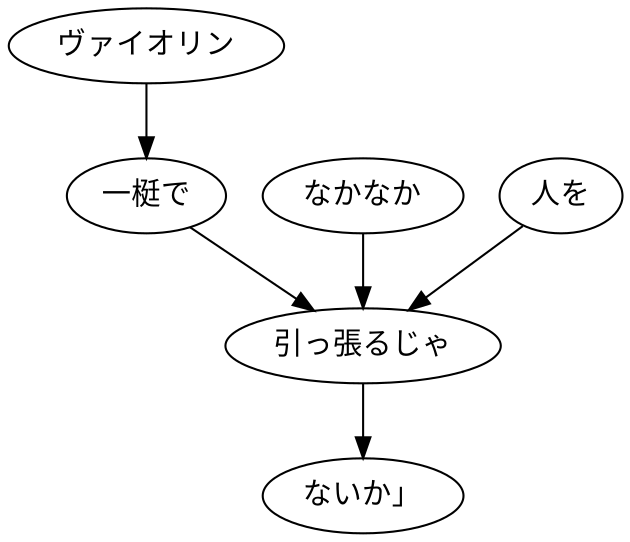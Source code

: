 digraph graph8043 {
	node0 [label="ヴァイオリン"];
	node1 [label="一梃で"];
	node2 [label="なかなか"];
	node3 [label="人を"];
	node4 [label="引っ張るじゃ"];
	node5 [label="ないか」"];
	node0 -> node1;
	node1 -> node4;
	node2 -> node4;
	node3 -> node4;
	node4 -> node5;
}
